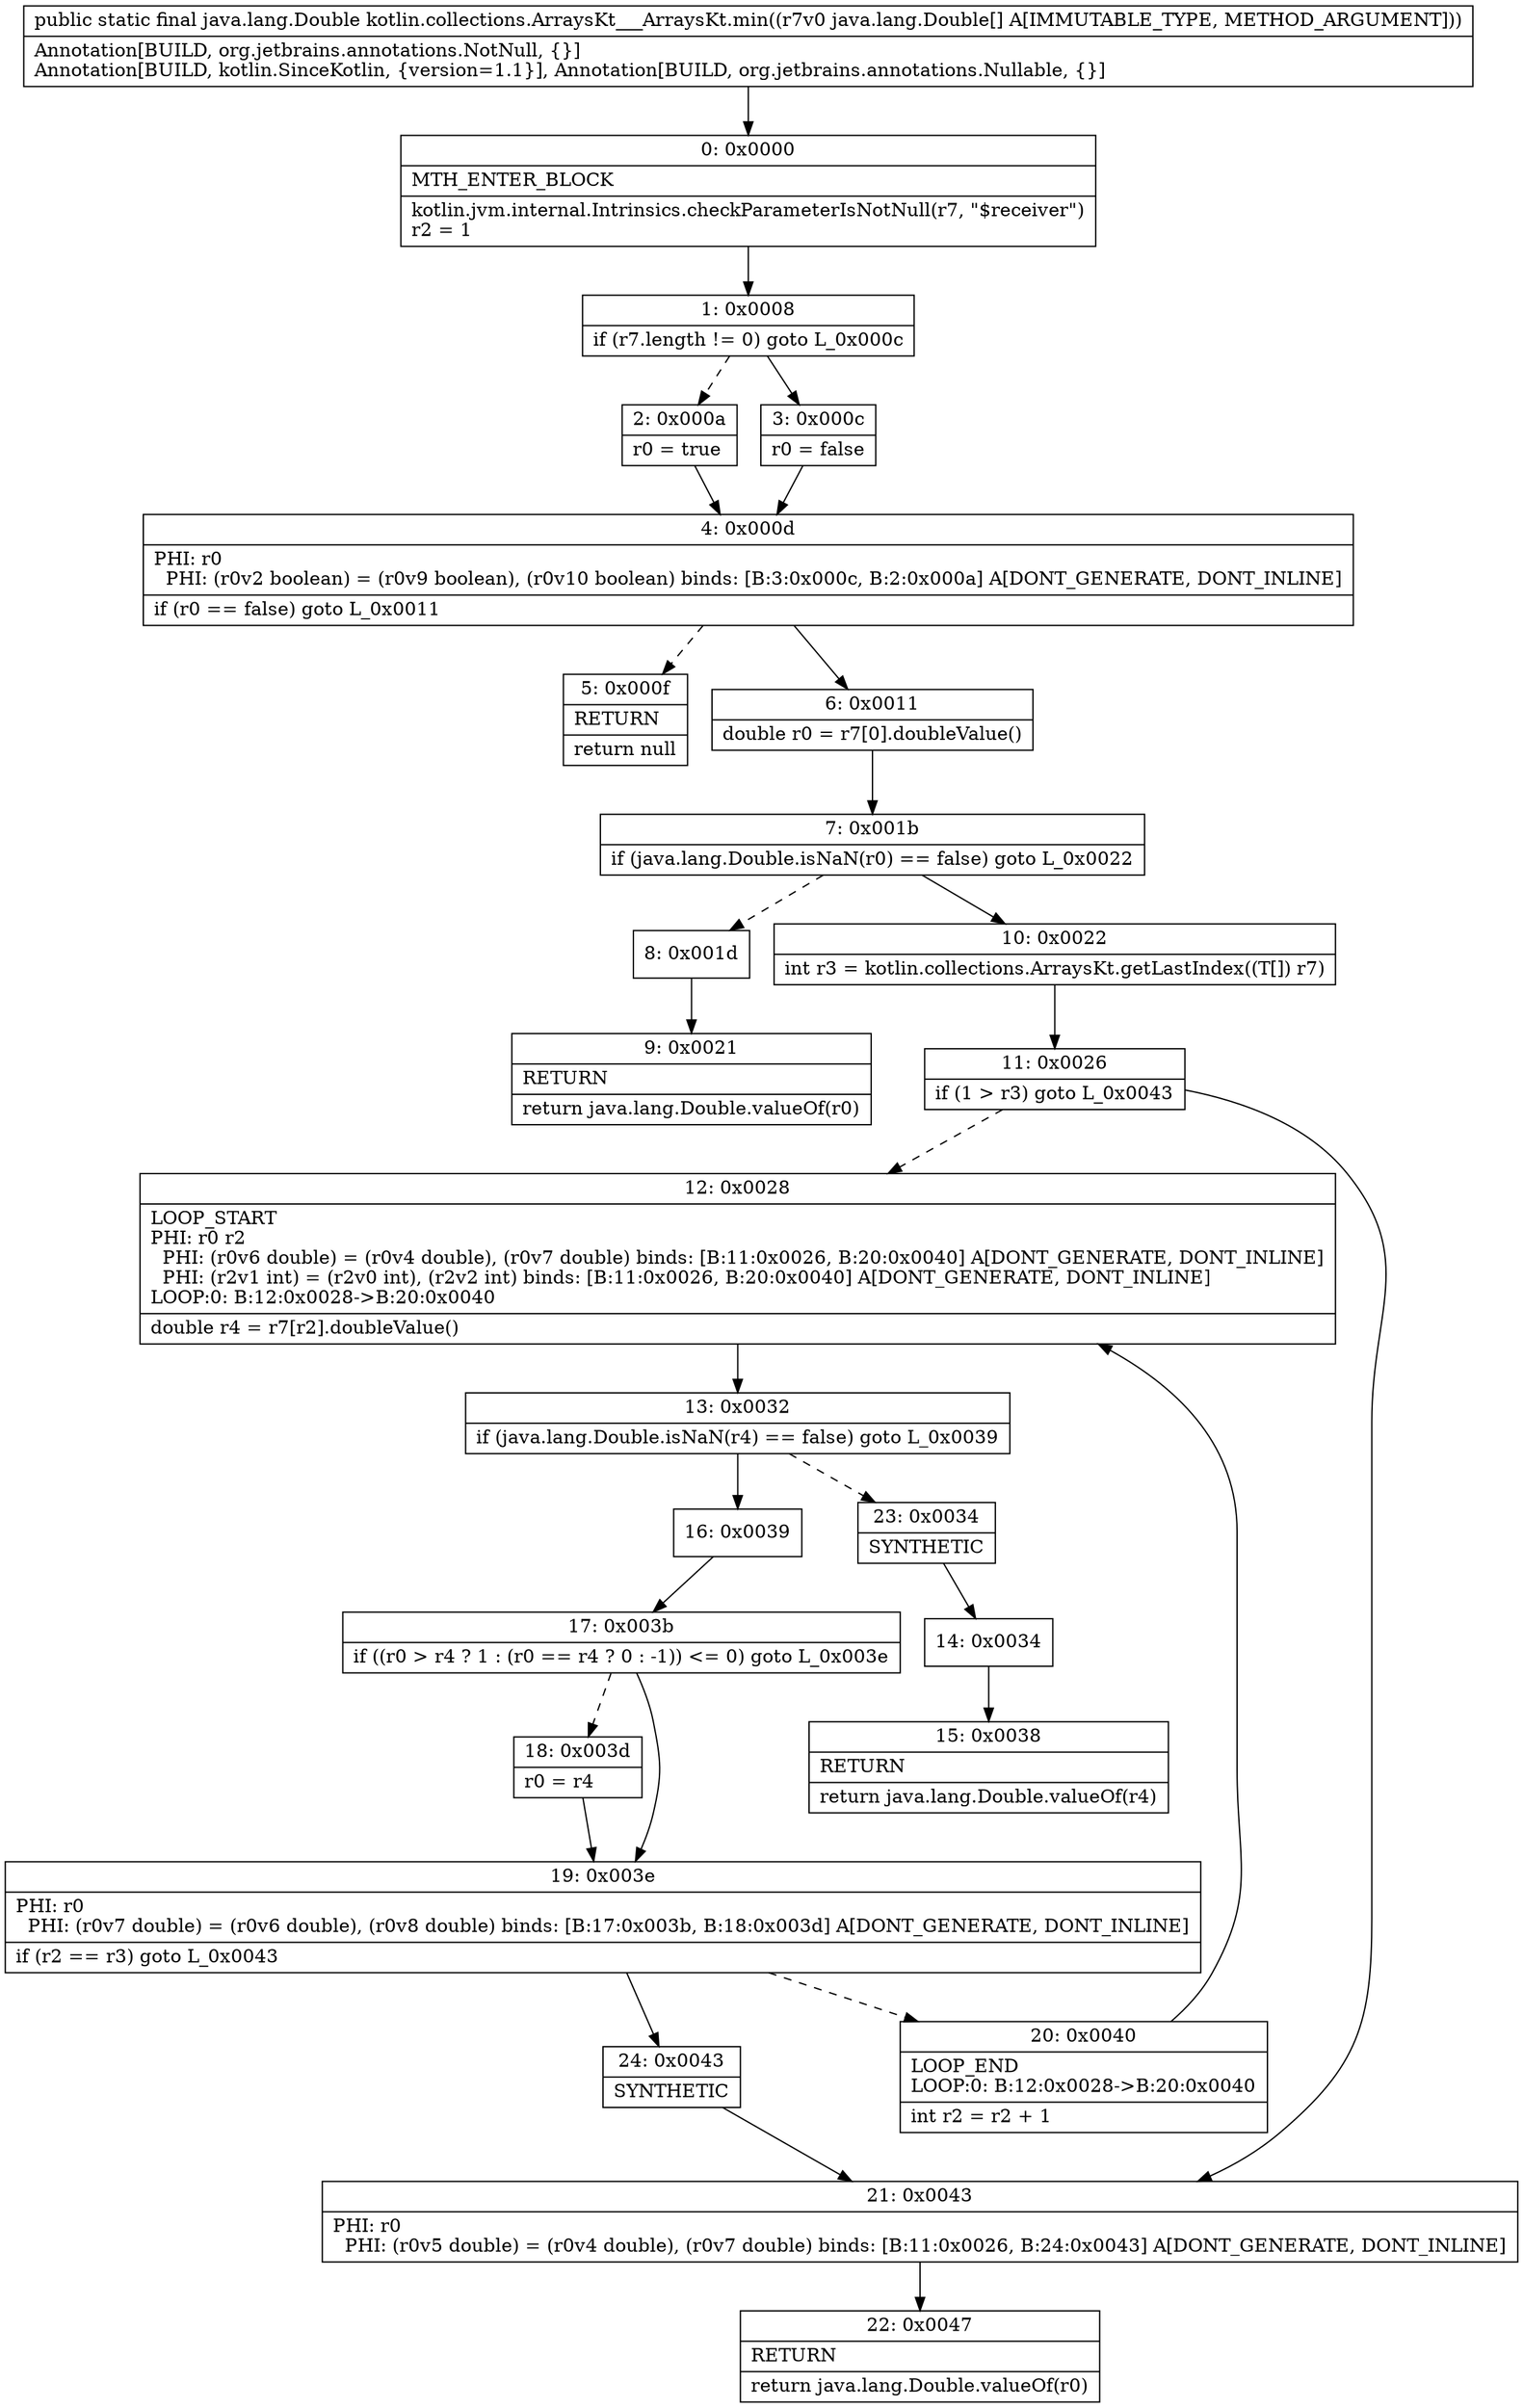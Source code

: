digraph "CFG forkotlin.collections.ArraysKt___ArraysKt.min([Ljava\/lang\/Double;)Ljava\/lang\/Double;" {
Node_0 [shape=record,label="{0\:\ 0x0000|MTH_ENTER_BLOCK\l|kotlin.jvm.internal.Intrinsics.checkParameterIsNotNull(r7, \"$receiver\")\lr2 = 1\l}"];
Node_1 [shape=record,label="{1\:\ 0x0008|if (r7.length != 0) goto L_0x000c\l}"];
Node_2 [shape=record,label="{2\:\ 0x000a|r0 = true\l}"];
Node_3 [shape=record,label="{3\:\ 0x000c|r0 = false\l}"];
Node_4 [shape=record,label="{4\:\ 0x000d|PHI: r0 \l  PHI: (r0v2 boolean) = (r0v9 boolean), (r0v10 boolean) binds: [B:3:0x000c, B:2:0x000a] A[DONT_GENERATE, DONT_INLINE]\l|if (r0 == false) goto L_0x0011\l}"];
Node_5 [shape=record,label="{5\:\ 0x000f|RETURN\l|return null\l}"];
Node_6 [shape=record,label="{6\:\ 0x0011|double r0 = r7[0].doubleValue()\l}"];
Node_7 [shape=record,label="{7\:\ 0x001b|if (java.lang.Double.isNaN(r0) == false) goto L_0x0022\l}"];
Node_8 [shape=record,label="{8\:\ 0x001d}"];
Node_9 [shape=record,label="{9\:\ 0x0021|RETURN\l|return java.lang.Double.valueOf(r0)\l}"];
Node_10 [shape=record,label="{10\:\ 0x0022|int r3 = kotlin.collections.ArraysKt.getLastIndex((T[]) r7)\l}"];
Node_11 [shape=record,label="{11\:\ 0x0026|if (1 \> r3) goto L_0x0043\l}"];
Node_12 [shape=record,label="{12\:\ 0x0028|LOOP_START\lPHI: r0 r2 \l  PHI: (r0v6 double) = (r0v4 double), (r0v7 double) binds: [B:11:0x0026, B:20:0x0040] A[DONT_GENERATE, DONT_INLINE]\l  PHI: (r2v1 int) = (r2v0 int), (r2v2 int) binds: [B:11:0x0026, B:20:0x0040] A[DONT_GENERATE, DONT_INLINE]\lLOOP:0: B:12:0x0028\-\>B:20:0x0040\l|double r4 = r7[r2].doubleValue()\l}"];
Node_13 [shape=record,label="{13\:\ 0x0032|if (java.lang.Double.isNaN(r4) == false) goto L_0x0039\l}"];
Node_14 [shape=record,label="{14\:\ 0x0034}"];
Node_15 [shape=record,label="{15\:\ 0x0038|RETURN\l|return java.lang.Double.valueOf(r4)\l}"];
Node_16 [shape=record,label="{16\:\ 0x0039}"];
Node_17 [shape=record,label="{17\:\ 0x003b|if ((r0 \> r4 ? 1 : (r0 == r4 ? 0 : \-1)) \<= 0) goto L_0x003e\l}"];
Node_18 [shape=record,label="{18\:\ 0x003d|r0 = r4\l}"];
Node_19 [shape=record,label="{19\:\ 0x003e|PHI: r0 \l  PHI: (r0v7 double) = (r0v6 double), (r0v8 double) binds: [B:17:0x003b, B:18:0x003d] A[DONT_GENERATE, DONT_INLINE]\l|if (r2 == r3) goto L_0x0043\l}"];
Node_20 [shape=record,label="{20\:\ 0x0040|LOOP_END\lLOOP:0: B:12:0x0028\-\>B:20:0x0040\l|int r2 = r2 + 1\l}"];
Node_21 [shape=record,label="{21\:\ 0x0043|PHI: r0 \l  PHI: (r0v5 double) = (r0v4 double), (r0v7 double) binds: [B:11:0x0026, B:24:0x0043] A[DONT_GENERATE, DONT_INLINE]\l}"];
Node_22 [shape=record,label="{22\:\ 0x0047|RETURN\l|return java.lang.Double.valueOf(r0)\l}"];
Node_23 [shape=record,label="{23\:\ 0x0034|SYNTHETIC\l}"];
Node_24 [shape=record,label="{24\:\ 0x0043|SYNTHETIC\l}"];
MethodNode[shape=record,label="{public static final java.lang.Double kotlin.collections.ArraysKt___ArraysKt.min((r7v0 java.lang.Double[] A[IMMUTABLE_TYPE, METHOD_ARGUMENT]))  | Annotation[BUILD, org.jetbrains.annotations.NotNull, \{\}]\lAnnotation[BUILD, kotlin.SinceKotlin, \{version=1.1\}], Annotation[BUILD, org.jetbrains.annotations.Nullable, \{\}]\l}"];
MethodNode -> Node_0;
Node_0 -> Node_1;
Node_1 -> Node_2[style=dashed];
Node_1 -> Node_3;
Node_2 -> Node_4;
Node_3 -> Node_4;
Node_4 -> Node_5[style=dashed];
Node_4 -> Node_6;
Node_6 -> Node_7;
Node_7 -> Node_8[style=dashed];
Node_7 -> Node_10;
Node_8 -> Node_9;
Node_10 -> Node_11;
Node_11 -> Node_12[style=dashed];
Node_11 -> Node_21;
Node_12 -> Node_13;
Node_13 -> Node_16;
Node_13 -> Node_23[style=dashed];
Node_14 -> Node_15;
Node_16 -> Node_17;
Node_17 -> Node_18[style=dashed];
Node_17 -> Node_19;
Node_18 -> Node_19;
Node_19 -> Node_20[style=dashed];
Node_19 -> Node_24;
Node_20 -> Node_12;
Node_21 -> Node_22;
Node_23 -> Node_14;
Node_24 -> Node_21;
}

